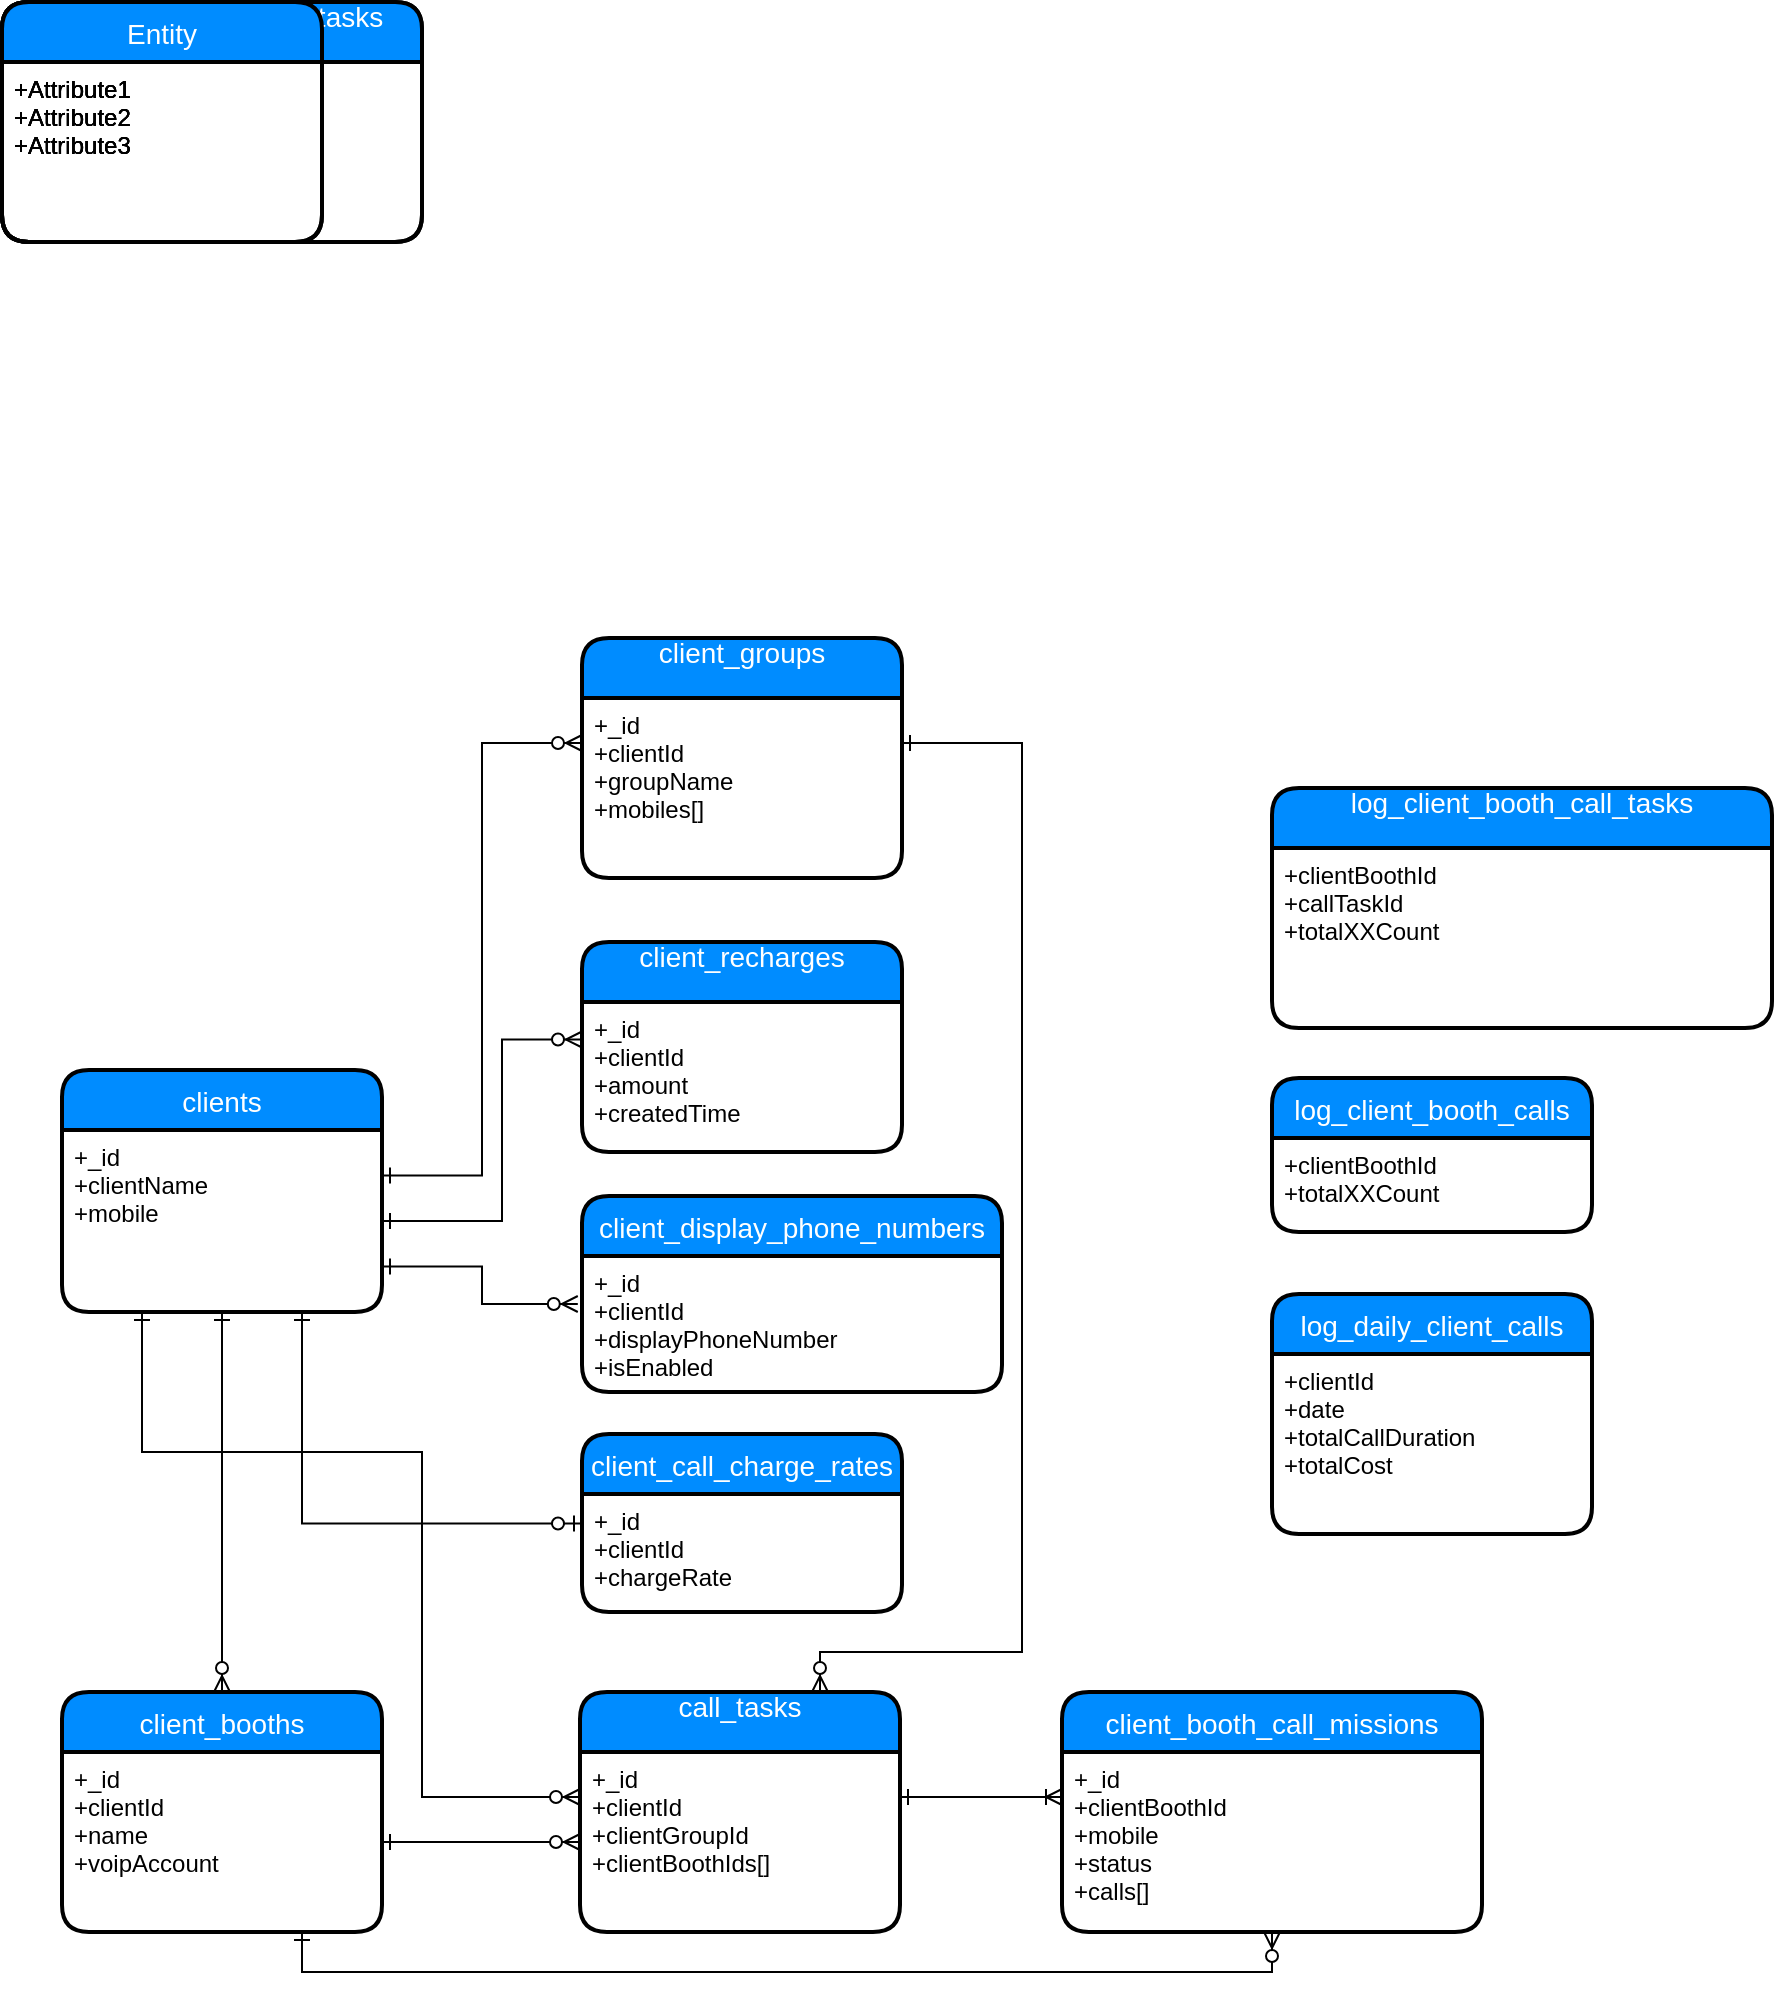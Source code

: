 <mxfile version="10.6.5" type="github"><diagram name="Page-1" id="e56a1550-8fbb-45ad-956c-1786394a9013"><mxGraphModel dx="2111" dy="1507" grid="1" gridSize="10" guides="1" tooltips="1" connect="1" arrows="1" fold="1" page="1" pageScale="1" pageWidth="1100" pageHeight="850" background="#ffffff" math="0" shadow="0"><root><mxCell id="0"/><mxCell id="1" parent="0"/><mxCell id="aHUIt9socpsILbYBXtum-1" value="client_groups&#10;" style="swimlane;childLayout=stackLayout;horizontal=1;startSize=30;horizontalStack=0;fillColor=#008cff;fontColor=#FFFFFF;rounded=1;fontSize=14;fontStyle=0;strokeWidth=2;resizeParent=0;resizeLast=1;shadow=0;dashed=0;align=center;" vertex="1" parent="1"><mxGeometry x="290" y="163" width="160" height="120" as="geometry"><mxRectangle x="290" y="163" width="120" height="30" as="alternateBounds"/></mxGeometry></mxCell><mxCell id="aHUIt9socpsILbYBXtum-2" value="+_id&#10;+clientId&#10;+groupName&#10;+mobiles[]&#10;" style="align=left;strokeColor=none;fillColor=none;spacingLeft=4;fontSize=12;verticalAlign=top;resizable=0;rotatable=0;part=1;" vertex="1" parent="aHUIt9socpsILbYBXtum-1"><mxGeometry y="30" width="160" height="90" as="geometry"/></mxCell><mxCell id="aHUIt9socpsILbYBXtum-3" value="clients" style="swimlane;childLayout=stackLayout;horizontal=1;startSize=30;horizontalStack=0;fillColor=#008cff;fontColor=#FFFFFF;rounded=1;fontSize=14;fontStyle=0;strokeWidth=2;resizeParent=0;resizeLast=1;shadow=0;dashed=0;align=center;" vertex="1" parent="1"><mxGeometry x="30" y="379" width="160" height="121" as="geometry"/></mxCell><mxCell id="aHUIt9socpsILbYBXtum-4" value="+_id&#10;+clientName&#10;+mobile" style="align=left;strokeColor=none;fillColor=none;spacingLeft=4;fontSize=12;verticalAlign=top;resizable=0;rotatable=0;part=1;" vertex="1" parent="aHUIt9socpsILbYBXtum-3"><mxGeometry y="30" width="160" height="91" as="geometry"/></mxCell><mxCell id="aHUIt9socpsILbYBXtum-5" value="Entity" style="swimlane;childLayout=stackLayout;horizontal=1;startSize=30;horizontalStack=0;fillColor=#008cff;fontColor=#FFFFFF;rounded=1;fontSize=14;fontStyle=0;strokeWidth=2;resizeParent=0;resizeLast=1;shadow=0;dashed=0;align=center;" vertex="1" parent="1"><mxGeometry y="-155" width="160" height="120" as="geometry"/></mxCell><mxCell id="aHUIt9socpsILbYBXtum-6" value="+Attribute1&#10;+Attribute2&#10;+Attribute3" style="align=left;strokeColor=none;fillColor=none;spacingLeft=4;fontSize=12;verticalAlign=top;resizable=0;rotatable=0;part=1;" vertex="1" parent="aHUIt9socpsILbYBXtum-5"><mxGeometry y="30" width="160" height="90" as="geometry"/></mxCell><mxCell id="aHUIt9socpsILbYBXtum-8" style="edgeStyle=orthogonalEdgeStyle;rounded=0;orthogonalLoop=1;jettySize=auto;html=1;exitX=1;exitY=0.25;exitDx=0;exitDy=0;entryX=0;entryY=0.25;entryDx=0;entryDy=0;startArrow=ERone;startFill=0;endArrow=ERzeroToMany;endFill=1;" edge="1" parent="1" source="aHUIt9socpsILbYBXtum-4" target="aHUIt9socpsILbYBXtum-2"><mxGeometry relative="1" as="geometry"><Array as="points"><mxPoint x="240" y="432"/><mxPoint x="240" y="216"/></Array></mxGeometry></mxCell><mxCell id="aHUIt9socpsILbYBXtum-9" value="client_recharges&#10;" style="swimlane;childLayout=stackLayout;horizontal=1;startSize=30;horizontalStack=0;fillColor=#008cff;fontColor=#FFFFFF;rounded=1;fontSize=14;fontStyle=0;strokeWidth=2;resizeParent=0;resizeLast=1;shadow=0;dashed=0;align=center;" vertex="1" parent="1"><mxGeometry x="290" y="315" width="160" height="105" as="geometry"/></mxCell><mxCell id="aHUIt9socpsILbYBXtum-10" value="+_id&#10;+clientId&#10;+amount&#10;+createdTime&#10;" style="align=left;strokeColor=none;fillColor=none;spacingLeft=4;fontSize=12;verticalAlign=top;resizable=0;rotatable=0;part=1;" vertex="1" parent="aHUIt9socpsILbYBXtum-9"><mxGeometry y="30" width="160" height="75" as="geometry"/></mxCell><mxCell id="aHUIt9socpsILbYBXtum-11" style="edgeStyle=orthogonalEdgeStyle;rounded=0;orthogonalLoop=1;jettySize=auto;html=1;exitX=1;exitY=0.5;exitDx=0;exitDy=0;entryX=0;entryY=0.25;entryDx=0;entryDy=0;startArrow=ERone;startFill=0;endArrow=ERzeroToMany;endFill=1;" edge="1" parent="1" source="aHUIt9socpsILbYBXtum-4" target="aHUIt9socpsILbYBXtum-10"><mxGeometry relative="1" as="geometry"><Array as="points"><mxPoint x="250" y="455"/><mxPoint x="250" y="364"/></Array></mxGeometry></mxCell><mxCell id="aHUIt9socpsILbYBXtum-12" value="client_display_phone_numbers" style="swimlane;childLayout=stackLayout;horizontal=1;startSize=30;horizontalStack=0;fillColor=#008cff;fontColor=#FFFFFF;rounded=1;fontSize=14;fontStyle=0;strokeWidth=2;resizeParent=0;resizeLast=1;shadow=0;dashed=0;align=center;" vertex="1" parent="1"><mxGeometry x="290" y="442" width="210" height="98" as="geometry"/></mxCell><mxCell id="aHUIt9socpsILbYBXtum-13" value="+_id&#10;+clientId&#10;+displayPhoneNumber&#10;+isEnabled&#10;" style="align=left;strokeColor=none;fillColor=none;spacingLeft=4;fontSize=12;verticalAlign=top;resizable=0;rotatable=0;part=1;" vertex="1" parent="aHUIt9socpsILbYBXtum-12"><mxGeometry y="30" width="210" height="68" as="geometry"/></mxCell><mxCell id="aHUIt9socpsILbYBXtum-17" value="client_call_charge_rates" style="swimlane;childLayout=stackLayout;horizontal=1;startSize=30;horizontalStack=0;fillColor=#008cff;fontColor=#FFFFFF;rounded=1;fontSize=14;fontStyle=0;strokeWidth=2;resizeParent=0;resizeLast=1;shadow=0;dashed=0;align=center;" vertex="1" parent="1"><mxGeometry x="290" y="561" width="160" height="89" as="geometry"/></mxCell><mxCell id="aHUIt9socpsILbYBXtum-18" value="+_id&#10;+clientId&#10;+chargeRate" style="align=left;strokeColor=none;fillColor=none;spacingLeft=4;fontSize=12;verticalAlign=top;resizable=0;rotatable=0;part=1;" vertex="1" parent="aHUIt9socpsILbYBXtum-17"><mxGeometry y="30" width="160" height="59" as="geometry"/></mxCell><mxCell id="aHUIt9socpsILbYBXtum-19" style="edgeStyle=orthogonalEdgeStyle;rounded=0;orthogonalLoop=1;jettySize=auto;html=1;exitX=1;exitY=0.75;exitDx=0;exitDy=0;entryX=-0.01;entryY=0.353;entryDx=0;entryDy=0;entryPerimeter=0;startArrow=ERone;startFill=0;endArrow=ERzeroToMany;endFill=1;" edge="1" parent="1" source="aHUIt9socpsILbYBXtum-4" target="aHUIt9socpsILbYBXtum-13"><mxGeometry relative="1" as="geometry"/></mxCell><mxCell id="aHUIt9socpsILbYBXtum-20" style="edgeStyle=orthogonalEdgeStyle;rounded=0;orthogonalLoop=1;jettySize=auto;html=1;exitX=0.75;exitY=1;exitDx=0;exitDy=0;entryX=0;entryY=0.25;entryDx=0;entryDy=0;startArrow=ERone;startFill=0;endArrow=ERzeroToOne;endFill=1;" edge="1" parent="1" source="aHUIt9socpsILbYBXtum-4" target="aHUIt9socpsILbYBXtum-18"><mxGeometry relative="1" as="geometry"/></mxCell><mxCell id="aHUIt9socpsILbYBXtum-23" style="edgeStyle=orthogonalEdgeStyle;rounded=0;orthogonalLoop=1;jettySize=auto;html=1;exitX=0.5;exitY=0;exitDx=0;exitDy=0;startArrow=ERzeroToMany;startFill=1;endArrow=ERone;endFill=0;" edge="1" parent="1" source="aHUIt9socpsILbYBXtum-21" target="aHUIt9socpsILbYBXtum-4"><mxGeometry relative="1" as="geometry"/></mxCell><mxCell id="aHUIt9socpsILbYBXtum-21" value="client_booths" style="swimlane;childLayout=stackLayout;horizontal=1;startSize=30;horizontalStack=0;fillColor=#008cff;fontColor=#FFFFFF;rounded=1;fontSize=14;fontStyle=0;strokeWidth=2;resizeParent=0;resizeLast=1;shadow=0;dashed=0;align=center;" vertex="1" parent="1"><mxGeometry x="30" y="690" width="160" height="120" as="geometry"/></mxCell><mxCell id="aHUIt9socpsILbYBXtum-22" value="+_id&#10;+clientId&#10;+name&#10;+voipAccount&#10;" style="align=left;strokeColor=none;fillColor=none;spacingLeft=4;fontSize=12;verticalAlign=top;resizable=0;rotatable=0;part=1;" vertex="1" parent="aHUIt9socpsILbYBXtum-21"><mxGeometry y="30" width="160" height="90" as="geometry"/></mxCell><mxCell id="aHUIt9socpsILbYBXtum-31" style="edgeStyle=orthogonalEdgeStyle;rounded=0;orthogonalLoop=1;jettySize=auto;html=1;exitX=0.75;exitY=0;exitDx=0;exitDy=0;entryX=1;entryY=0.25;entryDx=0;entryDy=0;startArrow=ERzeroToMany;startFill=1;endArrow=ERone;endFill=0;" edge="1" parent="1" source="aHUIt9socpsILbYBXtum-24" target="aHUIt9socpsILbYBXtum-2"><mxGeometry relative="1" as="geometry"><Array as="points"><mxPoint x="409" y="670"/><mxPoint x="510" y="670"/><mxPoint x="510" y="216"/></Array></mxGeometry></mxCell><mxCell id="aHUIt9socpsILbYBXtum-24" value="call_tasks&#10;" style="swimlane;childLayout=stackLayout;horizontal=1;startSize=30;horizontalStack=0;fillColor=#008cff;fontColor=#FFFFFF;rounded=1;fontSize=14;fontStyle=0;strokeWidth=2;resizeParent=0;resizeLast=1;shadow=0;dashed=0;align=center;" vertex="1" parent="1"><mxGeometry x="289" y="690" width="160" height="120" as="geometry"/></mxCell><mxCell id="aHUIt9socpsILbYBXtum-25" value="+_id&#10;+clientId&#10;+clientGroupId&#10;+clientBoothIds[]&#10;" style="align=left;strokeColor=none;fillColor=none;spacingLeft=4;fontSize=12;verticalAlign=top;resizable=0;rotatable=0;part=1;" vertex="1" parent="aHUIt9socpsILbYBXtum-24"><mxGeometry y="30" width="160" height="90" as="geometry"/></mxCell><mxCell id="aHUIt9socpsILbYBXtum-26" style="edgeStyle=orthogonalEdgeStyle;rounded=0;orthogonalLoop=1;jettySize=auto;html=1;exitX=0;exitY=0.5;exitDx=0;exitDy=0;entryX=1;entryY=0.5;entryDx=0;entryDy=0;startArrow=ERzeroToMany;startFill=1;endArrow=ERone;endFill=0;" edge="1" parent="1" source="aHUIt9socpsILbYBXtum-25" target="aHUIt9socpsILbYBXtum-22"><mxGeometry relative="1" as="geometry"/></mxCell><mxCell id="aHUIt9socpsILbYBXtum-28" style="edgeStyle=orthogonalEdgeStyle;rounded=0;orthogonalLoop=1;jettySize=auto;html=1;exitX=0.25;exitY=1;exitDx=0;exitDy=0;entryX=0;entryY=0.25;entryDx=0;entryDy=0;startArrow=ERone;startFill=0;endArrow=ERzeroToMany;endFill=1;" edge="1" parent="1" source="aHUIt9socpsILbYBXtum-4" target="aHUIt9socpsILbYBXtum-25"><mxGeometry relative="1" as="geometry"><Array as="points"><mxPoint x="70" y="570"/><mxPoint x="210" y="570"/><mxPoint x="210" y="742"/></Array></mxGeometry></mxCell><mxCell id="aHUIt9socpsILbYBXtum-29" value="client_booth_call_missions" style="swimlane;childLayout=stackLayout;horizontal=1;startSize=30;horizontalStack=0;fillColor=#008cff;fontColor=#FFFFFF;rounded=1;fontSize=14;fontStyle=0;strokeWidth=2;resizeParent=0;resizeLast=1;shadow=0;dashed=0;align=center;" vertex="1" parent="1"><mxGeometry x="530" y="690" width="210" height="120" as="geometry"/></mxCell><mxCell id="aHUIt9socpsILbYBXtum-30" value="+_id&#10;+clientBoothId&#10;+mobile&#10;+status&#10;+calls[]&#10;" style="align=left;strokeColor=none;fillColor=none;spacingLeft=4;fontSize=12;verticalAlign=top;resizable=0;rotatable=0;part=1;" vertex="1" parent="aHUIt9socpsILbYBXtum-29"><mxGeometry y="30" width="210" height="90" as="geometry"/></mxCell><mxCell id="aHUIt9socpsILbYBXtum-32" style="edgeStyle=orthogonalEdgeStyle;rounded=0;orthogonalLoop=1;jettySize=auto;html=1;exitX=1;exitY=0.25;exitDx=0;exitDy=0;entryX=0;entryY=0.25;entryDx=0;entryDy=0;startArrow=ERone;startFill=0;endArrow=ERoneToMany;endFill=0;" edge="1" parent="1" source="aHUIt9socpsILbYBXtum-25" target="aHUIt9socpsILbYBXtum-30"><mxGeometry relative="1" as="geometry"/></mxCell><mxCell id="aHUIt9socpsILbYBXtum-33" style="edgeStyle=orthogonalEdgeStyle;rounded=0;orthogonalLoop=1;jettySize=auto;html=1;exitX=0.75;exitY=1;exitDx=0;exitDy=0;entryX=0.5;entryY=1;entryDx=0;entryDy=0;startArrow=ERone;startFill=0;endArrow=ERzeroToMany;endFill=1;" edge="1" parent="1" source="aHUIt9socpsILbYBXtum-22" target="aHUIt9socpsILbYBXtum-30"><mxGeometry relative="1" as="geometry"/></mxCell><mxCell id="aHUIt9socpsILbYBXtum-34" value="log_client_booth_call_tasks&#10;" style="swimlane;childLayout=stackLayout;horizontal=1;startSize=30;horizontalStack=0;fillColor=#008cff;fontColor=#FFFFFF;rounded=1;fontSize=14;fontStyle=0;strokeWidth=2;resizeParent=0;resizeLast=1;shadow=0;dashed=0;align=center;" vertex="1" parent="1"><mxGeometry x="635" y="238" width="250" height="120" as="geometry"/></mxCell><mxCell id="aHUIt9socpsILbYBXtum-35" value="+clientBoothId&#10;+callTaskId&#10;+totalXXCount" style="align=left;strokeColor=none;fillColor=none;spacingLeft=4;fontSize=12;verticalAlign=top;resizable=0;rotatable=0;part=1;" vertex="1" parent="aHUIt9socpsILbYBXtum-34"><mxGeometry y="30" width="250" height="90" as="geometry"/></mxCell><mxCell id="aHUIt9socpsILbYBXtum-45" value="log_client_booth_call_tasks&#10;" style="swimlane;childLayout=stackLayout;horizontal=1;startSize=30;horizontalStack=0;fillColor=#008cff;fontColor=#FFFFFF;rounded=1;fontSize=14;fontStyle=0;strokeWidth=2;resizeParent=0;resizeLast=1;shadow=0;dashed=0;align=center;" vertex="1" parent="1"><mxGeometry y="-155" width="210" height="120" as="geometry"/></mxCell><mxCell id="aHUIt9socpsILbYBXtum-46" value="+Attribute1&#10;+Attribute2&#10;+Attribute3" style="align=left;strokeColor=none;fillColor=none;spacingLeft=4;fontSize=12;verticalAlign=top;resizable=0;rotatable=0;part=1;" vertex="1" parent="aHUIt9socpsILbYBXtum-45"><mxGeometry y="30" width="210" height="90" as="geometry"/></mxCell><mxCell id="aHUIt9socpsILbYBXtum-43" value="log_client_booth_call_tasks&#10;" style="swimlane;childLayout=stackLayout;horizontal=1;startSize=30;horizontalStack=0;fillColor=#008cff;fontColor=#FFFFFF;rounded=1;fontSize=14;fontStyle=0;strokeWidth=2;resizeParent=0;resizeLast=1;shadow=0;dashed=0;align=center;" vertex="1" parent="1"><mxGeometry y="-155" width="210" height="120" as="geometry"/></mxCell><mxCell id="aHUIt9socpsILbYBXtum-44" value="+Attribute1&#10;+Attribute2&#10;+Attribute3" style="align=left;strokeColor=none;fillColor=none;spacingLeft=4;fontSize=12;verticalAlign=top;resizable=0;rotatable=0;part=1;" vertex="1" parent="aHUIt9socpsILbYBXtum-43"><mxGeometry y="30" width="210" height="90" as="geometry"/></mxCell><mxCell id="aHUIt9socpsILbYBXtum-40" value="Entity" style="swimlane;childLayout=stackLayout;horizontal=1;startSize=30;horizontalStack=0;fillColor=#008cff;fontColor=#FFFFFF;rounded=1;fontSize=14;fontStyle=0;strokeWidth=2;resizeParent=0;resizeLast=1;shadow=0;dashed=0;align=center;" vertex="1" parent="1"><mxGeometry y="-155" width="160" height="120" as="geometry"/></mxCell><mxCell id="aHUIt9socpsILbYBXtum-41" value="+Attribute1&#10;+Attribute2&#10;+Attribute3" style="align=left;strokeColor=none;fillColor=none;spacingLeft=4;fontSize=12;verticalAlign=top;resizable=0;rotatable=0;part=1;" vertex="1" parent="aHUIt9socpsILbYBXtum-40"><mxGeometry y="30" width="160" height="90" as="geometry"/></mxCell><mxCell id="aHUIt9socpsILbYBXtum-36" value="log_client_booth_calls" style="swimlane;childLayout=stackLayout;horizontal=1;startSize=30;horizontalStack=0;fillColor=#008cff;fontColor=#FFFFFF;rounded=1;fontSize=14;fontStyle=0;strokeWidth=2;resizeParent=0;resizeLast=1;shadow=0;dashed=0;align=center;" vertex="1" parent="1"><mxGeometry x="635" y="383" width="160" height="77" as="geometry"/></mxCell><mxCell id="aHUIt9socpsILbYBXtum-37" value="+clientBoothId&#10;+totalXXCount&#10;" style="align=left;strokeColor=none;fillColor=none;spacingLeft=4;fontSize=12;verticalAlign=top;resizable=0;rotatable=0;part=1;" vertex="1" parent="aHUIt9socpsILbYBXtum-36"><mxGeometry y="30" width="160" height="47" as="geometry"/></mxCell><mxCell id="aHUIt9socpsILbYBXtum-38" value="log_daily_client_calls" style="swimlane;childLayout=stackLayout;horizontal=1;startSize=30;horizontalStack=0;fillColor=#008cff;fontColor=#FFFFFF;rounded=1;fontSize=14;fontStyle=0;strokeWidth=2;resizeParent=0;resizeLast=1;shadow=0;dashed=0;align=center;" vertex="1" parent="1"><mxGeometry x="635" y="491" width="160" height="120" as="geometry"/></mxCell><mxCell id="aHUIt9socpsILbYBXtum-39" value="+clientId&#10;+date&#10;+totalCallDuration&#10;+totalCost&#10;" style="align=left;strokeColor=none;fillColor=none;spacingLeft=4;fontSize=12;verticalAlign=top;resizable=0;rotatable=0;part=1;" vertex="1" parent="aHUIt9socpsILbYBXtum-38"><mxGeometry y="30" width="160" height="90" as="geometry"/></mxCell></root></mxGraphModel></diagram></mxfile>